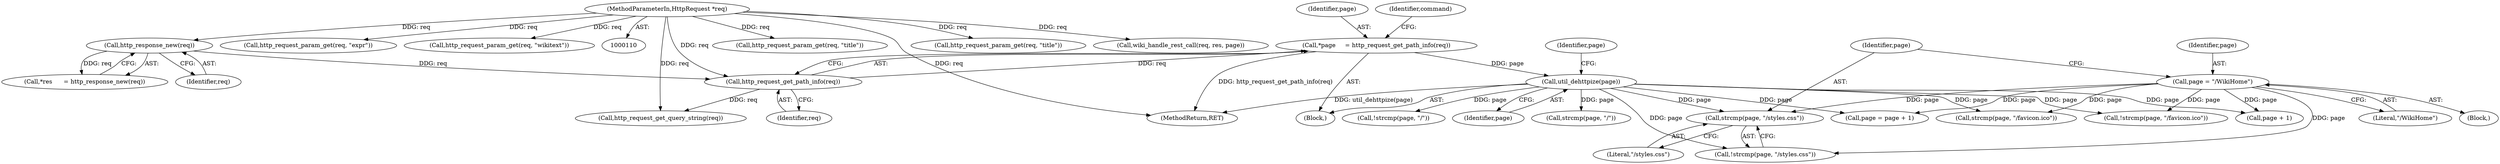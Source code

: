 digraph "0_didiwiki_5e5c796617e1712905dc5462b94bd5e6c08d15ea@pointer" {
"1000154" [label="(Call,strcmp(page, \"/styles.css\"))"];
"1000149" [label="(Call,page = \"/WikiHome\")"];
"1000132" [label="(Call,util_dehttpize(page))"];
"1000119" [label="(Call,*page     = http_request_get_path_info(req))"];
"1000121" [label="(Call,http_request_get_path_info(req))"];
"1000116" [label="(Call,http_response_new(req))"];
"1000111" [label="(MethodParameterIn,HttpRequest *req)"];
"1000292" [label="(Call,http_request_param_get(req, \"title\"))"];
"1000188" [label="(Call,page + 1)"];
"1000170" [label="(Call,!strcmp(page, \"/favicon.ico\"))"];
"1000112" [label="(Block,)"];
"1000116" [label="(Call,http_response_new(req))"];
"1000136" [label="(Call,strcmp(page, \"/\"))"];
"1000151" [label="(Literal,\"/WikiHome\")"];
"1000155" [label="(Identifier,page)"];
"1000121" [label="(Call,http_request_get_path_info(req))"];
"1000126" [label="(Call,http_request_get_query_string(req))"];
"1000114" [label="(Call,*res      = http_response_new(req))"];
"1000125" [label="(Identifier,command)"];
"1000186" [label="(Call,page = page + 1)"];
"1000285" [label="(Call,http_request_param_get(req, \"title\"))"];
"1000223" [label="(Call,wiki_handle_rest_call(req, res, page))"];
"1000133" [label="(Identifier,page)"];
"1000137" [label="(Identifier,page)"];
"1000119" [label="(Call,*page     = http_request_get_path_info(req))"];
"1000117" [label="(Identifier,req)"];
"1000363" [label="(MethodReturn,RET)"];
"1000135" [label="(Call,!strcmp(page, \"/\"))"];
"1000111" [label="(MethodParameterIn,HttpRequest *req)"];
"1000271" [label="(Call,http_request_param_get(req, \"expr\"))"];
"1000171" [label="(Call,strcmp(page, \"/favicon.ico\"))"];
"1000120" [label="(Identifier,page)"];
"1000139" [label="(Block,)"];
"1000150" [label="(Identifier,page)"];
"1000122" [label="(Identifier,req)"];
"1000305" [label="(Call,http_request_param_get(req, \"wikitext\"))"];
"1000156" [label="(Literal,\"/styles.css\")"];
"1000132" [label="(Call,util_dehttpize(page))"];
"1000153" [label="(Call,!strcmp(page, \"/styles.css\"))"];
"1000149" [label="(Call,page = \"/WikiHome\")"];
"1000154" [label="(Call,strcmp(page, \"/styles.css\"))"];
"1000154" -> "1000153"  [label="AST: "];
"1000154" -> "1000156"  [label="CFG: "];
"1000155" -> "1000154"  [label="AST: "];
"1000156" -> "1000154"  [label="AST: "];
"1000153" -> "1000154"  [label="CFG: "];
"1000149" -> "1000154"  [label="DDG: page"];
"1000132" -> "1000154"  [label="DDG: page"];
"1000149" -> "1000139"  [label="AST: "];
"1000149" -> "1000151"  [label="CFG: "];
"1000150" -> "1000149"  [label="AST: "];
"1000151" -> "1000149"  [label="AST: "];
"1000155" -> "1000149"  [label="CFG: "];
"1000149" -> "1000153"  [label="DDG: page"];
"1000149" -> "1000170"  [label="DDG: page"];
"1000149" -> "1000171"  [label="DDG: page"];
"1000149" -> "1000186"  [label="DDG: page"];
"1000149" -> "1000188"  [label="DDG: page"];
"1000132" -> "1000112"  [label="AST: "];
"1000132" -> "1000133"  [label="CFG: "];
"1000133" -> "1000132"  [label="AST: "];
"1000137" -> "1000132"  [label="CFG: "];
"1000132" -> "1000363"  [label="DDG: util_dehttpize(page)"];
"1000119" -> "1000132"  [label="DDG: page"];
"1000132" -> "1000135"  [label="DDG: page"];
"1000132" -> "1000136"  [label="DDG: page"];
"1000132" -> "1000153"  [label="DDG: page"];
"1000132" -> "1000170"  [label="DDG: page"];
"1000132" -> "1000171"  [label="DDG: page"];
"1000132" -> "1000186"  [label="DDG: page"];
"1000132" -> "1000188"  [label="DDG: page"];
"1000119" -> "1000112"  [label="AST: "];
"1000119" -> "1000121"  [label="CFG: "];
"1000120" -> "1000119"  [label="AST: "];
"1000121" -> "1000119"  [label="AST: "];
"1000125" -> "1000119"  [label="CFG: "];
"1000119" -> "1000363"  [label="DDG: http_request_get_path_info(req)"];
"1000121" -> "1000119"  [label="DDG: req"];
"1000121" -> "1000122"  [label="CFG: "];
"1000122" -> "1000121"  [label="AST: "];
"1000116" -> "1000121"  [label="DDG: req"];
"1000111" -> "1000121"  [label="DDG: req"];
"1000121" -> "1000126"  [label="DDG: req"];
"1000116" -> "1000114"  [label="AST: "];
"1000116" -> "1000117"  [label="CFG: "];
"1000117" -> "1000116"  [label="AST: "];
"1000114" -> "1000116"  [label="CFG: "];
"1000116" -> "1000114"  [label="DDG: req"];
"1000111" -> "1000116"  [label="DDG: req"];
"1000111" -> "1000110"  [label="AST: "];
"1000111" -> "1000363"  [label="DDG: req"];
"1000111" -> "1000126"  [label="DDG: req"];
"1000111" -> "1000223"  [label="DDG: req"];
"1000111" -> "1000271"  [label="DDG: req"];
"1000111" -> "1000285"  [label="DDG: req"];
"1000111" -> "1000292"  [label="DDG: req"];
"1000111" -> "1000305"  [label="DDG: req"];
}
